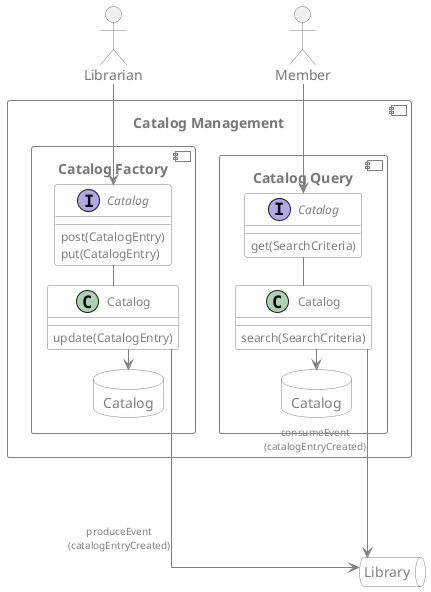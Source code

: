 @startuml
'https://plantuml.com/class-diagram

skinparam linetype ortho
allowmixing
skinparam nodesep 3
skinparam ranksep 20

skinparam component {
    bordercolor grey
    fontcolor #777777
}

skinparam actor {
    bordercolor grey
    fontcolor #777777
}

skinparam class {
    backgroundcolor #FFFFFF
    backgroundcolor<<Aggregate>> #CCCCCC
    backgroundcolor<<Entity>> #DDDDDD
    backgroundcolor<<Value Object>> #EEEEEE

    bordercolor grey
    fontcolor grey
    fontcolor<<Aggregate>> grey
    fontcolor<<Entity>> grey
    fontcolor<<Value Object>> grey

    attributefontcolor grey
    attributefontsize 12
    attributefontcolor<<Aggregate>> grey

    stereotypefontcolor grey
    stereotypefontsize 8


}

skinparam arrow {
    color grey
    fontcolor grey
    fontsize 10
}

skinparam queue {
    backgroundcolor #FFFFFF
    backgroundcolor<<Aggregate>> #CCCCCC
    backgroundcolor<<Entity>> #DDDDDD
    backgroundcolor<<Value Object>> #EEEEEE

    bordercolor grey
    fontcolor grey
    fontcolor<<Aggregate>> grey
    fontcolor<<Entity>> grey
    fontcolor<<Value Object>> grey

    attributefontcolor grey
    attributefontsize 12
    attributefontcolor<<Aggregate>> grey

    stereotypefontcolor grey
    stereotypefontsize 8


}

skinparam database {
    backgroundcolor #FFFFFF
    backgroundcolor<<Aggregate>> #CCCCCC
    backgroundcolor<<Entity>> #DDDDDD
    backgroundcolor<<Value Object>> #EEEEEE

    bordercolor grey
    fontcolor grey
    fontcolor<<Aggregate>> grey
    fontcolor<<Entity>> grey
    fontcolor<<Value Object>> grey

    attributefontcolor grey
    attributefontsize 12
    attributefontcolor<<Aggregate>> grey

    stereotypefontcolor grey
    stereotypefontsize 8


}


component "Catalog Management" as catalogManagement {
    component "Catalog Factory" as catalogFactory {
        class "Catalog" as catalogWrite {
            update(CatalogEntry)
        }
        interface "Catalog" as catalogInterface {
            post(CatalogEntry)
            put(CatalogEntry)
        }
        database "Catalog" as catalogWriteDb {
        }
    }

    component "Catalog Query" {
        class "Catalog" as catalogRead {
            search(SearchCriteria)
        }
        interface "Catalog" as catalogReadInterface {
            get(SearchCriteria)
        }
        database "Catalog" as catalogReadDb {
        }
    }
}

queue "Library" as libraryQueue {

}

actor "Librarian" as librarian
actor "Member" as member

catalogInterface -down- catalogWrite
catalogReadInterface -down- catalogRead

catalogWrite -right-> libraryQueue : produceEvent\n(catalogEntryCreated)
catalogRead -left-> libraryQueue : consumeEvent\n(catalogEntryCreated)

catalogWrite --> catalogWriteDb
catalogRead --> catalogReadDb

librarian --> catalogInterface
'librarian --> catalogReadInterface
member --> catalogReadInterface

'layout

catalogWriteDb ---[hidden]--- libraryQueue
catalogReadDb ---[hidden]--- libraryQueue
@enduml